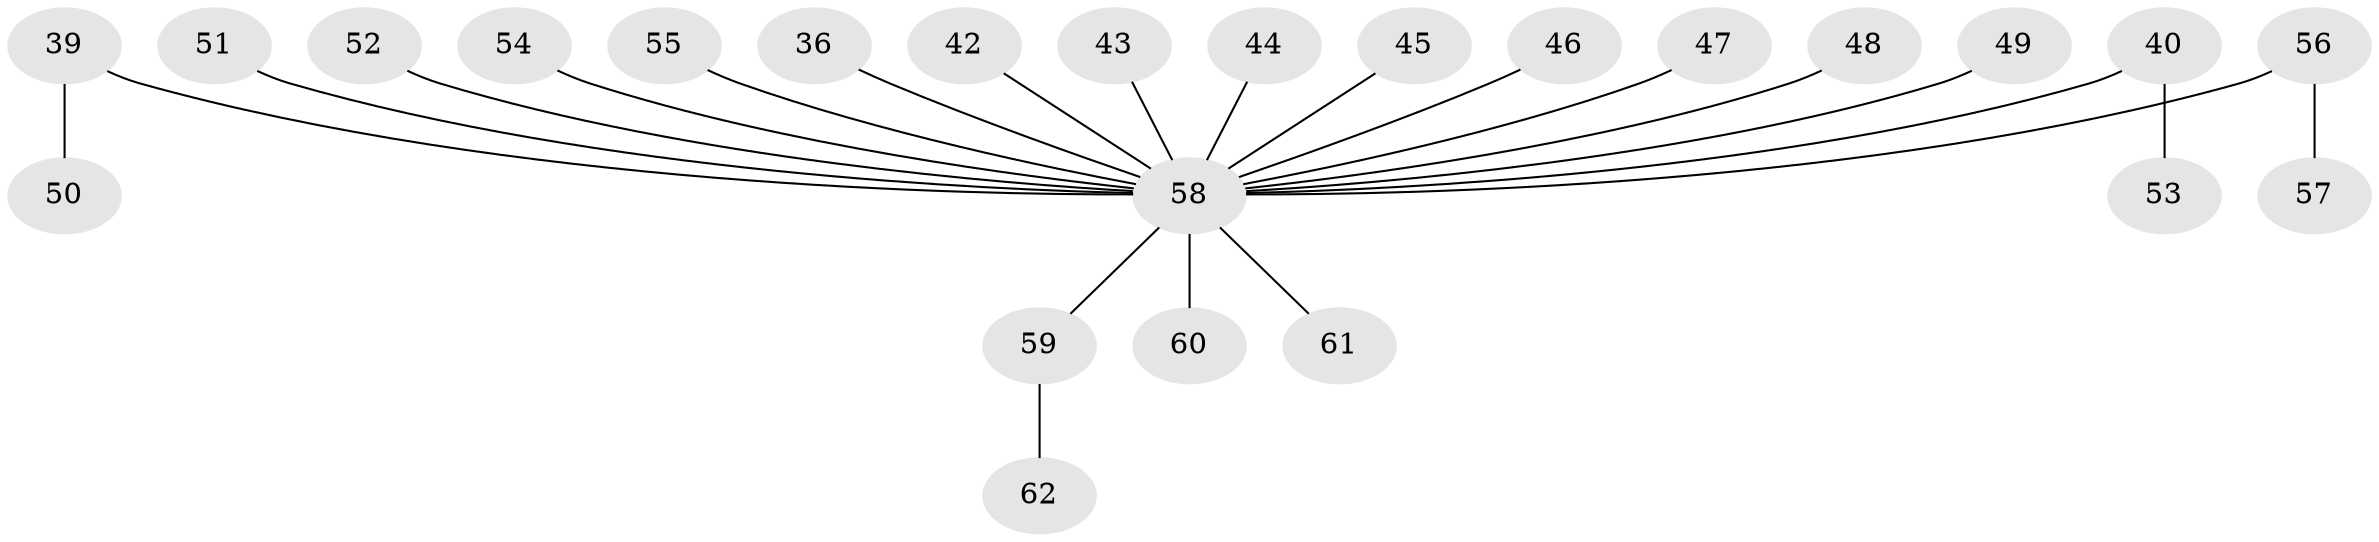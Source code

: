 // original degree distribution, {2: 0.27419354838709675, 8: 0.016129032258064516, 3: 0.11290322580645161, 6: 0.016129032258064516, 4: 0.04838709677419355, 5: 0.03225806451612903, 1: 0.5}
// Generated by graph-tools (version 1.1) at 2025/56/03/04/25 21:56:15]
// undirected, 24 vertices, 23 edges
graph export_dot {
graph [start="1"]
  node [color=gray90,style=filled];
  36;
  39;
  40;
  42;
  43;
  44;
  45;
  46;
  47;
  48;
  49;
  50;
  51;
  52;
  53;
  54;
  55;
  56 [super="+38"];
  57;
  58 [super="+27+30+6+10+11+16+18+41+20+22+23+24+26+37+29+34"];
  59;
  60;
  61;
  62;
  36 -- 58;
  39 -- 50;
  39 -- 58;
  40 -- 53;
  40 -- 58;
  42 -- 58;
  43 -- 58;
  44 -- 58;
  45 -- 58;
  46 -- 58;
  47 -- 58;
  48 -- 58;
  49 -- 58;
  51 -- 58;
  52 -- 58;
  54 -- 58;
  55 -- 58;
  56 -- 57;
  56 -- 58;
  58 -- 60;
  58 -- 59;
  58 -- 61;
  59 -- 62;
}

